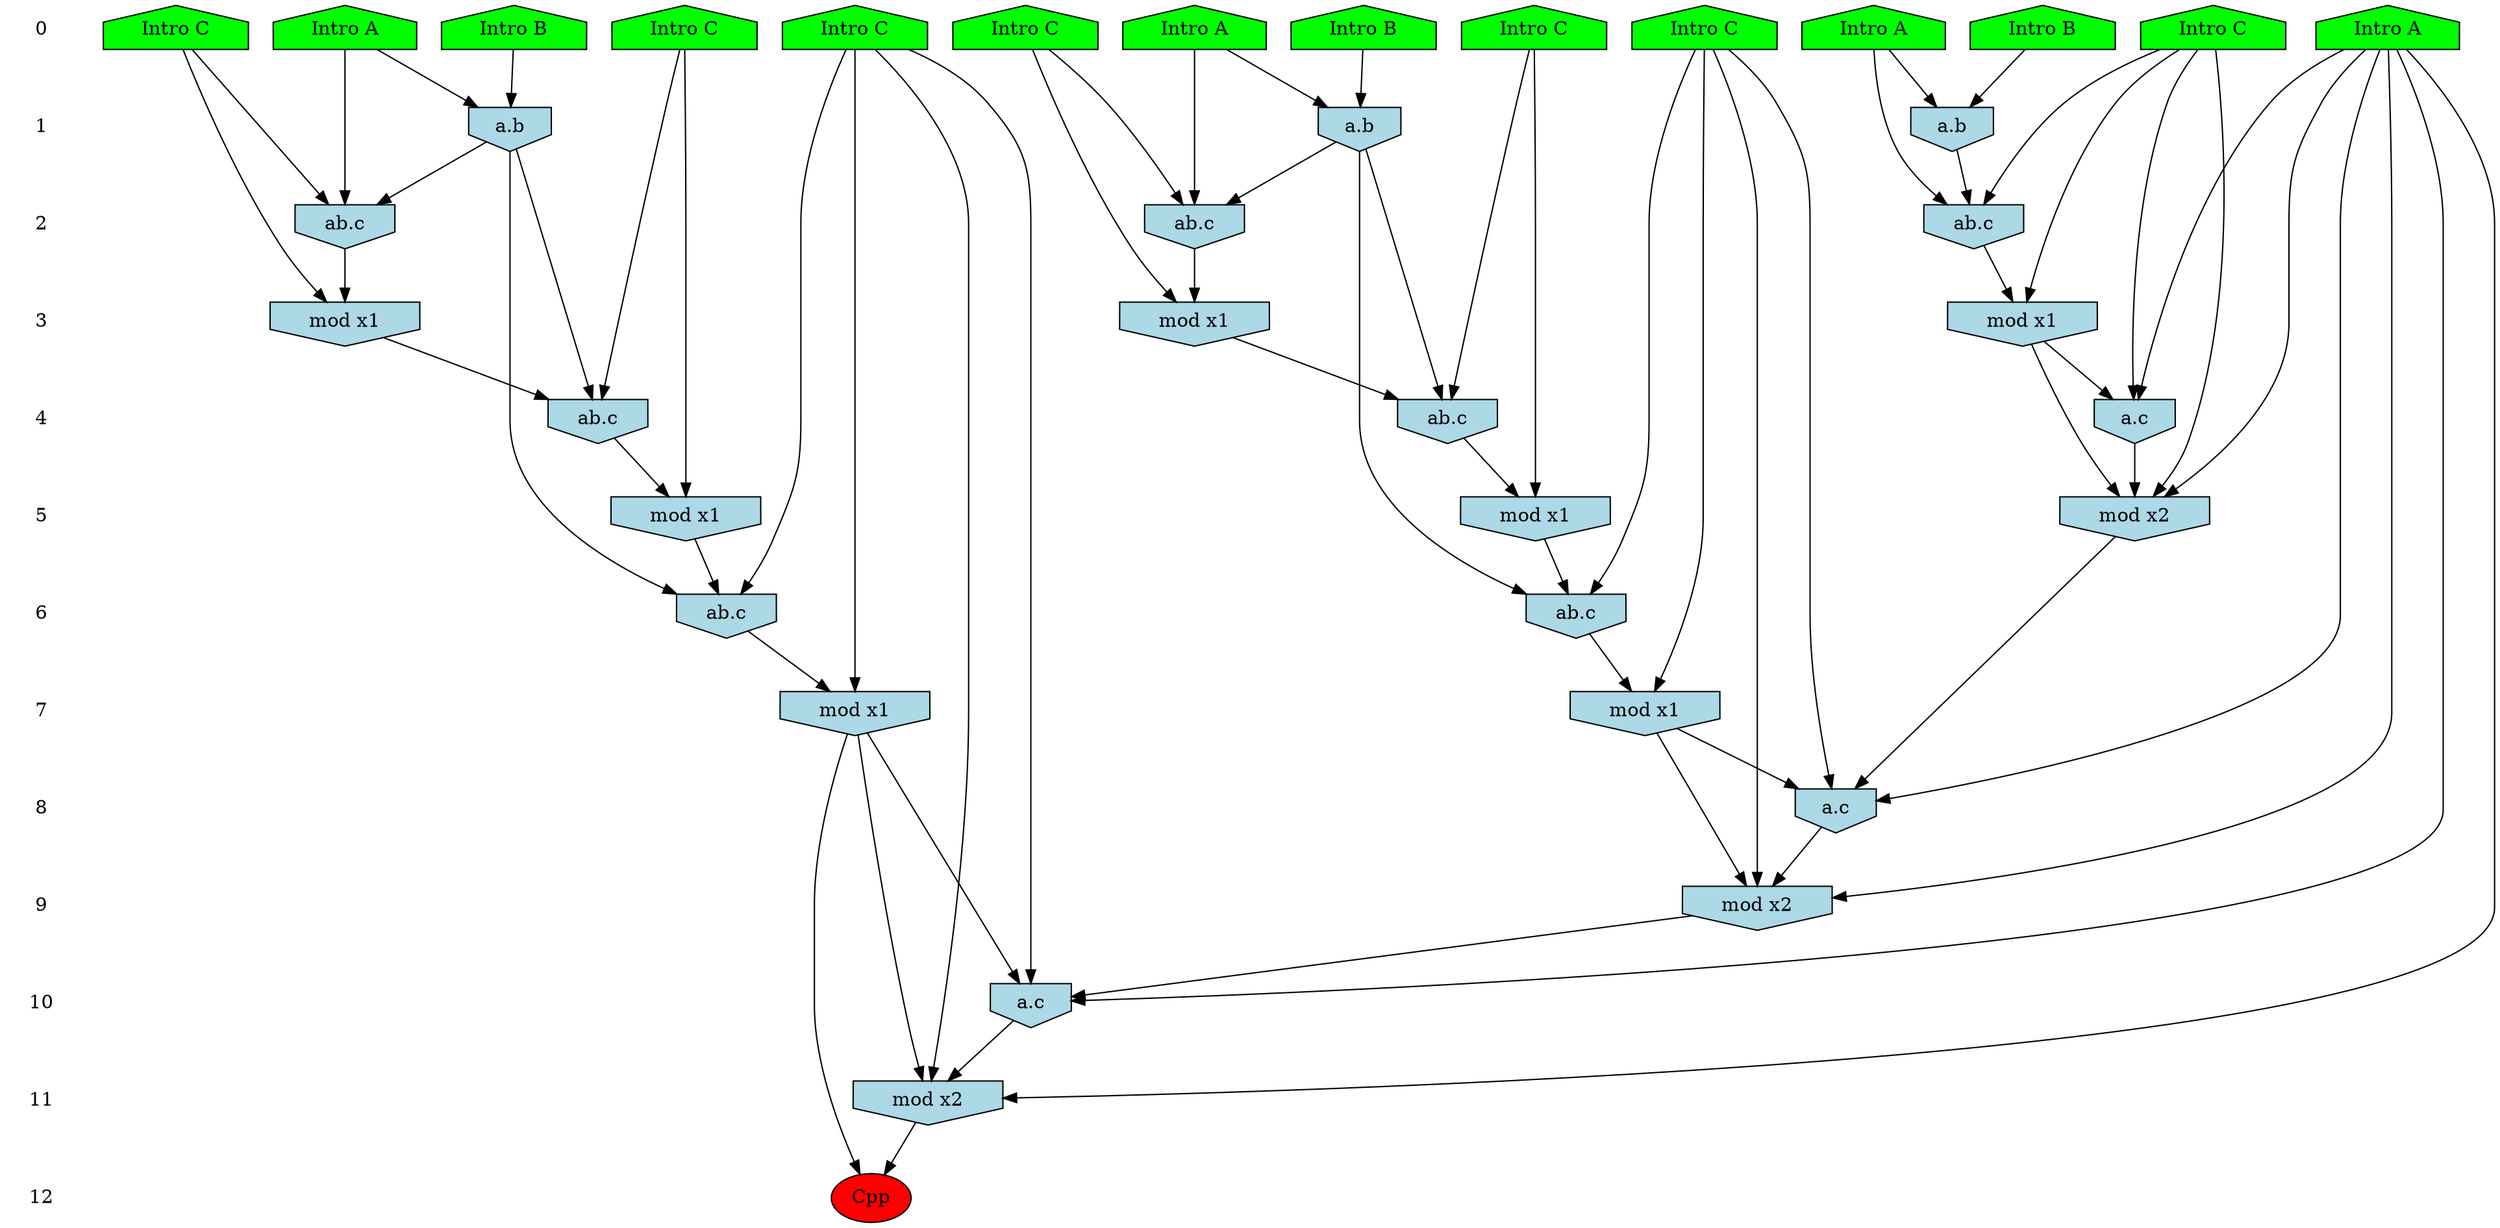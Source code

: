 /* Compression of 2 causal flows obtained in average at 1.599428E+01 t.u */
/* Compressed causal flows were: [2573;2842] */
digraph G{
 ranksep=.5 ; 
{ rank = same ; "0" [shape=plaintext] ; node_1 [label ="Intro B", shape=house, style=filled, fillcolor=green] ;
node_2 [label ="Intro A", shape=house, style=filled, fillcolor=green] ;
node_3 [label ="Intro A", shape=house, style=filled, fillcolor=green] ;
node_4 [label ="Intro B", shape=house, style=filled, fillcolor=green] ;
node_5 [label ="Intro A", shape=house, style=filled, fillcolor=green] ;
node_6 [label ="Intro B", shape=house, style=filled, fillcolor=green] ;
node_7 [label ="Intro A", shape=house, style=filled, fillcolor=green] ;
node_8 [label ="Intro C", shape=house, style=filled, fillcolor=green] ;
node_9 [label ="Intro C", shape=house, style=filled, fillcolor=green] ;
node_10 [label ="Intro C", shape=house, style=filled, fillcolor=green] ;
node_11 [label ="Intro C", shape=house, style=filled, fillcolor=green] ;
node_12 [label ="Intro C", shape=house, style=filled, fillcolor=green] ;
node_13 [label ="Intro C", shape=house, style=filled, fillcolor=green] ;
node_14 [label ="Intro C", shape=house, style=filled, fillcolor=green] ;
}
{ rank = same ; "1" [shape=plaintext] ; node_15 [label="a.b", shape=invhouse, style=filled, fillcolor = lightblue] ;
node_18 [label="a.b", shape=invhouse, style=filled, fillcolor = lightblue] ;
node_27 [label="a.b", shape=invhouse, style=filled, fillcolor = lightblue] ;
}
{ rank = same ; "2" [shape=plaintext] ; node_16 [label="ab.c", shape=invhouse, style=filled, fillcolor = lightblue] ;
node_19 [label="ab.c", shape=invhouse, style=filled, fillcolor = lightblue] ;
node_30 [label="ab.c", shape=invhouse, style=filled, fillcolor = lightblue] ;
}
{ rank = same ; "3" [shape=plaintext] ; node_17 [label="mod x1", shape=invhouse, style=filled, fillcolor = lightblue] ;
node_20 [label="mod x1", shape=invhouse, style=filled, fillcolor = lightblue] ;
node_31 [label="mod x1", shape=invhouse, style=filled, fillcolor = lightblue] ;
}
{ rank = same ; "4" [shape=plaintext] ; node_21 [label="ab.c", shape=invhouse, style=filled, fillcolor = lightblue] ;
node_24 [label="a.c", shape=invhouse, style=filled, fillcolor = lightblue] ;
node_32 [label="ab.c", shape=invhouse, style=filled, fillcolor = lightblue] ;
}
{ rank = same ; "5" [shape=plaintext] ; node_22 [label="mod x1", shape=invhouse, style=filled, fillcolor = lightblue] ;
node_26 [label="mod x2", shape=invhouse, style=filled, fillcolor = lightblue] ;
node_33 [label="mod x1", shape=invhouse, style=filled, fillcolor = lightblue] ;
}
{ rank = same ; "6" [shape=plaintext] ; node_23 [label="ab.c", shape=invhouse, style=filled, fillcolor = lightblue] ;
node_34 [label="ab.c", shape=invhouse, style=filled, fillcolor = lightblue] ;
}
{ rank = same ; "7" [shape=plaintext] ; node_25 [label="mod x1", shape=invhouse, style=filled, fillcolor = lightblue] ;
node_35 [label="mod x1", shape=invhouse, style=filled, fillcolor = lightblue] ;
}
{ rank = same ; "8" [shape=plaintext] ; node_28 [label="a.c", shape=invhouse, style=filled, fillcolor = lightblue] ;
}
{ rank = same ; "9" [shape=plaintext] ; node_29 [label="mod x2", shape=invhouse, style=filled, fillcolor = lightblue] ;
}
{ rank = same ; "10" [shape=plaintext] ; node_36 [label="a.c", shape=invhouse, style=filled, fillcolor = lightblue] ;
}
{ rank = same ; "11" [shape=plaintext] ; node_37 [label="mod x2", shape=invhouse, style=filled, fillcolor = lightblue] ;
}
{ rank = same ; "12" [shape=plaintext] ; node_38 [label ="Cpp", style=filled, fillcolor=red] ;
}
"0" -> "1" [style="invis"]; 
"1" -> "2" [style="invis"]; 
"2" -> "3" [style="invis"]; 
"3" -> "4" [style="invis"]; 
"4" -> "5" [style="invis"]; 
"5" -> "6" [style="invis"]; 
"6" -> "7" [style="invis"]; 
"7" -> "8" [style="invis"]; 
"8" -> "9" [style="invis"]; 
"9" -> "10" [style="invis"]; 
"10" -> "11" [style="invis"]; 
"11" -> "12" [style="invis"]; 
node_2 -> node_15
node_4 -> node_15
node_2 -> node_16
node_13 -> node_16
node_15 -> node_16
node_13 -> node_17
node_16 -> node_17
node_6 -> node_18
node_7 -> node_18
node_7 -> node_19
node_11 -> node_19
node_18 -> node_19
node_11 -> node_20
node_19 -> node_20
node_10 -> node_21
node_18 -> node_21
node_20 -> node_21
node_10 -> node_22
node_21 -> node_22
node_12 -> node_23
node_18 -> node_23
node_22 -> node_23
node_3 -> node_24
node_13 -> node_24
node_17 -> node_24
node_12 -> node_25
node_23 -> node_25
node_3 -> node_26
node_13 -> node_26
node_17 -> node_26
node_24 -> node_26
node_1 -> node_27
node_5 -> node_27
node_3 -> node_28
node_12 -> node_28
node_25 -> node_28
node_26 -> node_28
node_3 -> node_29
node_12 -> node_29
node_25 -> node_29
node_28 -> node_29
node_5 -> node_30
node_8 -> node_30
node_27 -> node_30
node_8 -> node_31
node_30 -> node_31
node_9 -> node_32
node_27 -> node_32
node_31 -> node_32
node_9 -> node_33
node_32 -> node_33
node_14 -> node_34
node_27 -> node_34
node_33 -> node_34
node_14 -> node_35
node_34 -> node_35
node_3 -> node_36
node_14 -> node_36
node_29 -> node_36
node_35 -> node_36
node_3 -> node_37
node_14 -> node_37
node_35 -> node_37
node_36 -> node_37
node_35 -> node_38
node_37 -> node_38
}
/*
 Dot generation time: 0.000163
*/